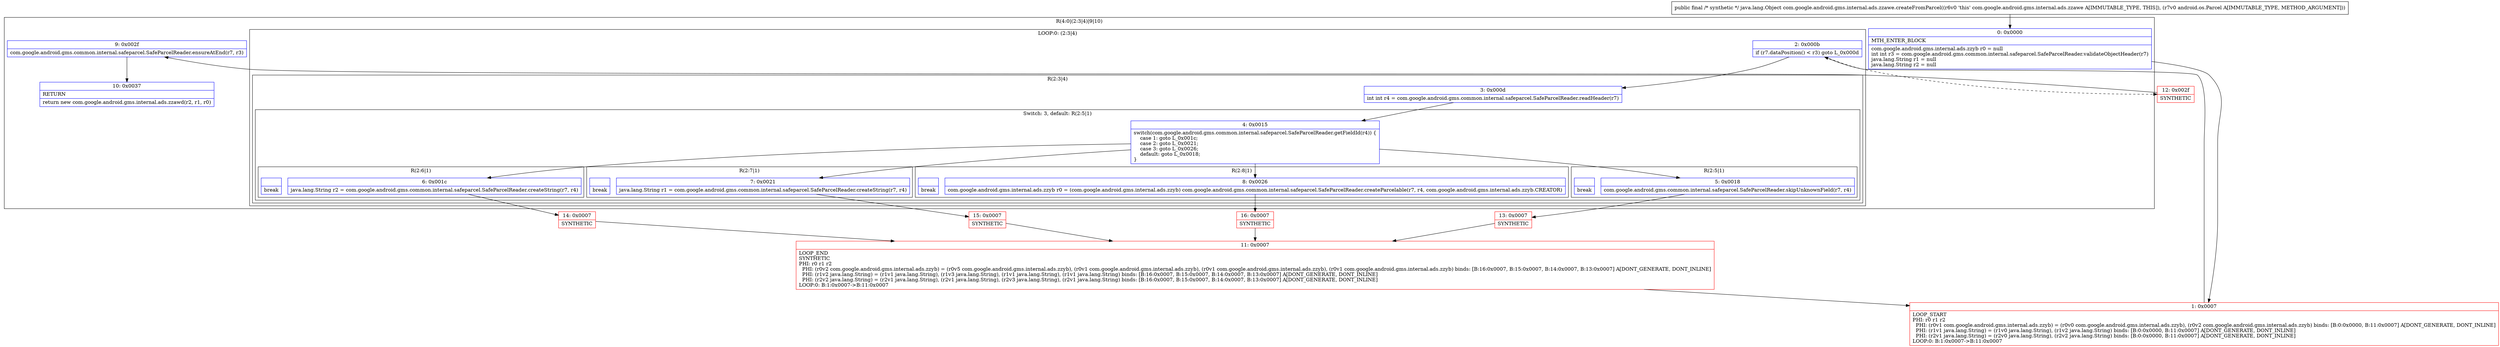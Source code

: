 digraph "CFG forcom.google.android.gms.internal.ads.zzawe.createFromParcel(Landroid\/os\/Parcel;)Ljava\/lang\/Object;" {
subgraph cluster_Region_1023093935 {
label = "R(4:0|(2:3|4)|9|10)";
node [shape=record,color=blue];
Node_0 [shape=record,label="{0\:\ 0x0000|MTH_ENTER_BLOCK\l|com.google.android.gms.internal.ads.zzyb r0 = null\lint int r3 = com.google.android.gms.common.internal.safeparcel.SafeParcelReader.validateObjectHeader(r7)\ljava.lang.String r1 = null\ljava.lang.String r2 = null\l}"];
subgraph cluster_LoopRegion_1046849455 {
label = "LOOP:0: (2:3|4)";
node [shape=record,color=blue];
Node_2 [shape=record,label="{2\:\ 0x000b|if (r7.dataPosition() \< r3) goto L_0x000d\l}"];
subgraph cluster_Region_481250592 {
label = "R(2:3|4)";
node [shape=record,color=blue];
Node_3 [shape=record,label="{3\:\ 0x000d|int int r4 = com.google.android.gms.common.internal.safeparcel.SafeParcelReader.readHeader(r7)\l}"];
subgraph cluster_SwitchRegion_266652101 {
label = "Switch: 3, default: R(2:5|1)";
node [shape=record,color=blue];
Node_4 [shape=record,label="{4\:\ 0x0015|switch(com.google.android.gms.common.internal.safeparcel.SafeParcelReader.getFieldId(r4)) \{\l    case 1: goto L_0x001c;\l    case 2: goto L_0x0021;\l    case 3: goto L_0x0026;\l    default: goto L_0x0018;\l\}\l}"];
subgraph cluster_Region_1131606522 {
label = "R(2:6|1)";
node [shape=record,color=blue];
Node_6 [shape=record,label="{6\:\ 0x001c|java.lang.String r2 = com.google.android.gms.common.internal.safeparcel.SafeParcelReader.createString(r7, r4)\l}"];
Node_InsnContainer_2079726735 [shape=record,label="{|break\l}"];
}
subgraph cluster_Region_638140352 {
label = "R(2:7|1)";
node [shape=record,color=blue];
Node_7 [shape=record,label="{7\:\ 0x0021|java.lang.String r1 = com.google.android.gms.common.internal.safeparcel.SafeParcelReader.createString(r7, r4)\l}"];
Node_InsnContainer_2064406791 [shape=record,label="{|break\l}"];
}
subgraph cluster_Region_1320302098 {
label = "R(2:8|1)";
node [shape=record,color=blue];
Node_8 [shape=record,label="{8\:\ 0x0026|com.google.android.gms.internal.ads.zzyb r0 = (com.google.android.gms.internal.ads.zzyb) com.google.android.gms.common.internal.safeparcel.SafeParcelReader.createParcelable(r7, r4, com.google.android.gms.internal.ads.zzyb.CREATOR)\l}"];
Node_InsnContainer_1640190772 [shape=record,label="{|break\l}"];
}
subgraph cluster_Region_1618739398 {
label = "R(2:5|1)";
node [shape=record,color=blue];
Node_5 [shape=record,label="{5\:\ 0x0018|com.google.android.gms.common.internal.safeparcel.SafeParcelReader.skipUnknownField(r7, r4)\l}"];
Node_InsnContainer_430026908 [shape=record,label="{|break\l}"];
}
}
}
}
Node_9 [shape=record,label="{9\:\ 0x002f|com.google.android.gms.common.internal.safeparcel.SafeParcelReader.ensureAtEnd(r7, r3)\l}"];
Node_10 [shape=record,label="{10\:\ 0x0037|RETURN\l|return new com.google.android.gms.internal.ads.zzawd(r2, r1, r0)\l}"];
}
Node_1 [shape=record,color=red,label="{1\:\ 0x0007|LOOP_START\lPHI: r0 r1 r2 \l  PHI: (r0v1 com.google.android.gms.internal.ads.zzyb) = (r0v0 com.google.android.gms.internal.ads.zzyb), (r0v2 com.google.android.gms.internal.ads.zzyb) binds: [B:0:0x0000, B:11:0x0007] A[DONT_GENERATE, DONT_INLINE]\l  PHI: (r1v1 java.lang.String) = (r1v0 java.lang.String), (r1v2 java.lang.String) binds: [B:0:0x0000, B:11:0x0007] A[DONT_GENERATE, DONT_INLINE]\l  PHI: (r2v1 java.lang.String) = (r2v0 java.lang.String), (r2v2 java.lang.String) binds: [B:0:0x0000, B:11:0x0007] A[DONT_GENERATE, DONT_INLINE]\lLOOP:0: B:1:0x0007\-\>B:11:0x0007\l}"];
Node_11 [shape=record,color=red,label="{11\:\ 0x0007|LOOP_END\lSYNTHETIC\lPHI: r0 r1 r2 \l  PHI: (r0v2 com.google.android.gms.internal.ads.zzyb) = (r0v5 com.google.android.gms.internal.ads.zzyb), (r0v1 com.google.android.gms.internal.ads.zzyb), (r0v1 com.google.android.gms.internal.ads.zzyb), (r0v1 com.google.android.gms.internal.ads.zzyb) binds: [B:16:0x0007, B:15:0x0007, B:14:0x0007, B:13:0x0007] A[DONT_GENERATE, DONT_INLINE]\l  PHI: (r1v2 java.lang.String) = (r1v1 java.lang.String), (r1v3 java.lang.String), (r1v1 java.lang.String), (r1v1 java.lang.String) binds: [B:16:0x0007, B:15:0x0007, B:14:0x0007, B:13:0x0007] A[DONT_GENERATE, DONT_INLINE]\l  PHI: (r2v2 java.lang.String) = (r2v1 java.lang.String), (r2v1 java.lang.String), (r2v3 java.lang.String), (r2v1 java.lang.String) binds: [B:16:0x0007, B:15:0x0007, B:14:0x0007, B:13:0x0007] A[DONT_GENERATE, DONT_INLINE]\lLOOP:0: B:1:0x0007\-\>B:11:0x0007\l}"];
Node_12 [shape=record,color=red,label="{12\:\ 0x002f|SYNTHETIC\l}"];
Node_13 [shape=record,color=red,label="{13\:\ 0x0007|SYNTHETIC\l}"];
Node_14 [shape=record,color=red,label="{14\:\ 0x0007|SYNTHETIC\l}"];
Node_15 [shape=record,color=red,label="{15\:\ 0x0007|SYNTHETIC\l}"];
Node_16 [shape=record,color=red,label="{16\:\ 0x0007|SYNTHETIC\l}"];
MethodNode[shape=record,label="{public final \/* synthetic *\/ java.lang.Object com.google.android.gms.internal.ads.zzawe.createFromParcel((r6v0 'this' com.google.android.gms.internal.ads.zzawe A[IMMUTABLE_TYPE, THIS]), (r7v0 android.os.Parcel A[IMMUTABLE_TYPE, METHOD_ARGUMENT])) }"];
MethodNode -> Node_0;
Node_0 -> Node_1;
Node_2 -> Node_3;
Node_2 -> Node_12[style=dashed];
Node_3 -> Node_4;
Node_4 -> Node_5;
Node_4 -> Node_6;
Node_4 -> Node_7;
Node_4 -> Node_8;
Node_6 -> Node_14;
Node_7 -> Node_15;
Node_8 -> Node_16;
Node_5 -> Node_13;
Node_9 -> Node_10;
Node_1 -> Node_2;
Node_11 -> Node_1;
Node_12 -> Node_9;
Node_13 -> Node_11;
Node_14 -> Node_11;
Node_15 -> Node_11;
Node_16 -> Node_11;
}

